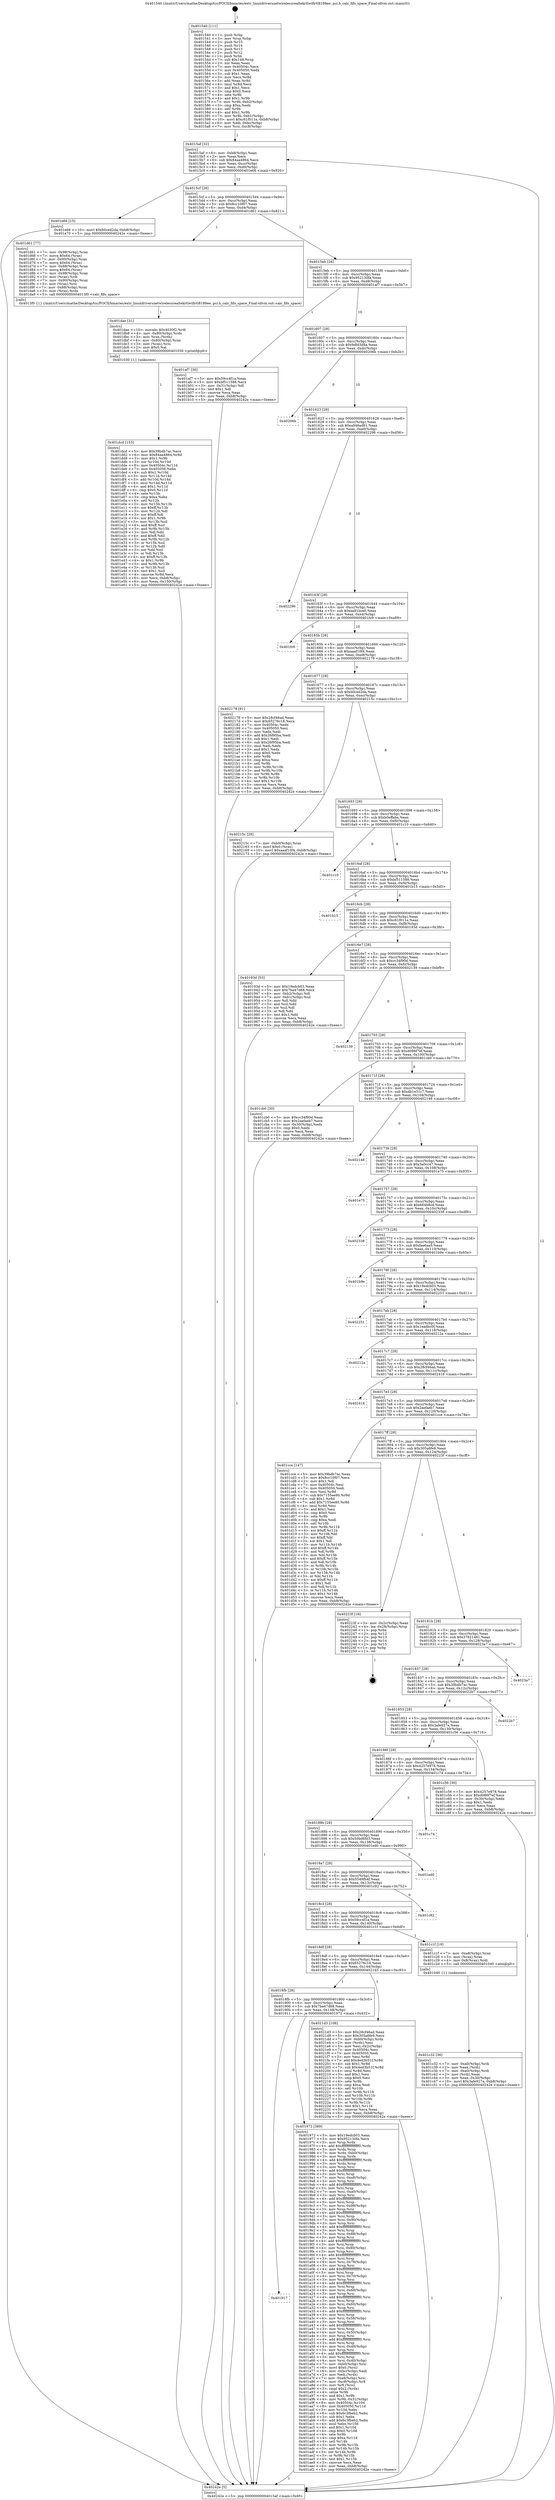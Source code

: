 digraph "0x401540" {
  label = "0x401540 (/mnt/c/Users/mathe/Desktop/tcc/POCII/binaries/extr_linuxdriversnetwirelessrealtekrtlwifirtl8188ee..pci.h_calc_fifo_space_Final-ollvm.out::main(0))"
  labelloc = "t"
  node[shape=record]

  Entry [label="",width=0.3,height=0.3,shape=circle,fillcolor=black,style=filled]
  "0x4015af" [label="{
     0x4015af [32]\l
     | [instrs]\l
     &nbsp;&nbsp;0x4015af \<+6\>: mov -0xb8(%rbp),%eax\l
     &nbsp;&nbsp;0x4015b5 \<+2\>: mov %eax,%ecx\l
     &nbsp;&nbsp;0x4015b7 \<+6\>: sub $0x84aa4864,%ecx\l
     &nbsp;&nbsp;0x4015bd \<+6\>: mov %eax,-0xcc(%rbp)\l
     &nbsp;&nbsp;0x4015c3 \<+6\>: mov %ecx,-0xd0(%rbp)\l
     &nbsp;&nbsp;0x4015c9 \<+6\>: je 0000000000401e66 \<main+0x926\>\l
  }"]
  "0x401e66" [label="{
     0x401e66 [15]\l
     | [instrs]\l
     &nbsp;&nbsp;0x401e66 \<+10\>: movl $0xb0ced2da,-0xb8(%rbp)\l
     &nbsp;&nbsp;0x401e70 \<+5\>: jmp 000000000040242e \<main+0xeee\>\l
  }"]
  "0x4015cf" [label="{
     0x4015cf [28]\l
     | [instrs]\l
     &nbsp;&nbsp;0x4015cf \<+5\>: jmp 00000000004015d4 \<main+0x94\>\l
     &nbsp;&nbsp;0x4015d4 \<+6\>: mov -0xcc(%rbp),%eax\l
     &nbsp;&nbsp;0x4015da \<+5\>: sub $0x8cc10f07,%eax\l
     &nbsp;&nbsp;0x4015df \<+6\>: mov %eax,-0xd4(%rbp)\l
     &nbsp;&nbsp;0x4015e5 \<+6\>: je 0000000000401d61 \<main+0x821\>\l
  }"]
  Exit [label="",width=0.3,height=0.3,shape=circle,fillcolor=black,style=filled,peripheries=2]
  "0x401d61" [label="{
     0x401d61 [77]\l
     | [instrs]\l
     &nbsp;&nbsp;0x401d61 \<+7\>: mov -0x98(%rbp),%rax\l
     &nbsp;&nbsp;0x401d68 \<+7\>: movq $0x64,(%rax)\l
     &nbsp;&nbsp;0x401d6f \<+7\>: mov -0x90(%rbp),%rax\l
     &nbsp;&nbsp;0x401d76 \<+7\>: movq $0x64,(%rax)\l
     &nbsp;&nbsp;0x401d7d \<+7\>: mov -0x88(%rbp),%rax\l
     &nbsp;&nbsp;0x401d84 \<+7\>: movq $0x64,(%rax)\l
     &nbsp;&nbsp;0x401d8b \<+7\>: mov -0x98(%rbp),%rax\l
     &nbsp;&nbsp;0x401d92 \<+3\>: mov (%rax),%rdi\l
     &nbsp;&nbsp;0x401d95 \<+7\>: mov -0x90(%rbp),%rax\l
     &nbsp;&nbsp;0x401d9c \<+3\>: mov (%rax),%rsi\l
     &nbsp;&nbsp;0x401d9f \<+7\>: mov -0x88(%rbp),%rax\l
     &nbsp;&nbsp;0x401da6 \<+3\>: mov (%rax),%rdx\l
     &nbsp;&nbsp;0x401da9 \<+5\>: call 00000000004013f0 \<calc_fifo_space\>\l
     | [calls]\l
     &nbsp;&nbsp;0x4013f0 \{1\} (/mnt/c/Users/mathe/Desktop/tcc/POCII/binaries/extr_linuxdriversnetwirelessrealtekrtlwifirtl8188ee..pci.h_calc_fifo_space_Final-ollvm.out::calc_fifo_space)\l
  }"]
  "0x4015eb" [label="{
     0x4015eb [28]\l
     | [instrs]\l
     &nbsp;&nbsp;0x4015eb \<+5\>: jmp 00000000004015f0 \<main+0xb0\>\l
     &nbsp;&nbsp;0x4015f0 \<+6\>: mov -0xcc(%rbp),%eax\l
     &nbsp;&nbsp;0x4015f6 \<+5\>: sub $0x952130fa,%eax\l
     &nbsp;&nbsp;0x4015fb \<+6\>: mov %eax,-0xd8(%rbp)\l
     &nbsp;&nbsp;0x401601 \<+6\>: je 0000000000401af7 \<main+0x5b7\>\l
  }"]
  "0x401dcd" [label="{
     0x401dcd [153]\l
     | [instrs]\l
     &nbsp;&nbsp;0x401dcd \<+5\>: mov $0x39bdb7ac,%ecx\l
     &nbsp;&nbsp;0x401dd2 \<+6\>: mov $0x84aa4864,%r8d\l
     &nbsp;&nbsp;0x401dd8 \<+3\>: mov $0x1,%r9b\l
     &nbsp;&nbsp;0x401ddb \<+3\>: xor %r10d,%r10d\l
     &nbsp;&nbsp;0x401dde \<+8\>: mov 0x40504c,%r11d\l
     &nbsp;&nbsp;0x401de6 \<+7\>: mov 0x405050,%ebx\l
     &nbsp;&nbsp;0x401ded \<+4\>: sub $0x1,%r10d\l
     &nbsp;&nbsp;0x401df1 \<+3\>: mov %r11d,%r14d\l
     &nbsp;&nbsp;0x401df4 \<+3\>: add %r10d,%r14d\l
     &nbsp;&nbsp;0x401df7 \<+4\>: imul %r14d,%r11d\l
     &nbsp;&nbsp;0x401dfb \<+4\>: and $0x1,%r11d\l
     &nbsp;&nbsp;0x401dff \<+4\>: cmp $0x0,%r11d\l
     &nbsp;&nbsp;0x401e03 \<+4\>: sete %r15b\l
     &nbsp;&nbsp;0x401e07 \<+3\>: cmp $0xa,%ebx\l
     &nbsp;&nbsp;0x401e0a \<+4\>: setl %r12b\l
     &nbsp;&nbsp;0x401e0e \<+3\>: mov %r15b,%r13b\l
     &nbsp;&nbsp;0x401e11 \<+4\>: xor $0xff,%r13b\l
     &nbsp;&nbsp;0x401e15 \<+3\>: mov %r12b,%dl\l
     &nbsp;&nbsp;0x401e18 \<+3\>: xor $0xff,%dl\l
     &nbsp;&nbsp;0x401e1b \<+4\>: xor $0x1,%r9b\l
     &nbsp;&nbsp;0x401e1f \<+3\>: mov %r13b,%sil\l
     &nbsp;&nbsp;0x401e22 \<+4\>: and $0xff,%sil\l
     &nbsp;&nbsp;0x401e26 \<+3\>: and %r9b,%r15b\l
     &nbsp;&nbsp;0x401e29 \<+3\>: mov %dl,%dil\l
     &nbsp;&nbsp;0x401e2c \<+4\>: and $0xff,%dil\l
     &nbsp;&nbsp;0x401e30 \<+3\>: and %r9b,%r12b\l
     &nbsp;&nbsp;0x401e33 \<+3\>: or %r15b,%sil\l
     &nbsp;&nbsp;0x401e36 \<+3\>: or %r12b,%dil\l
     &nbsp;&nbsp;0x401e39 \<+3\>: xor %dil,%sil\l
     &nbsp;&nbsp;0x401e3c \<+3\>: or %dl,%r13b\l
     &nbsp;&nbsp;0x401e3f \<+4\>: xor $0xff,%r13b\l
     &nbsp;&nbsp;0x401e43 \<+4\>: or $0x1,%r9b\l
     &nbsp;&nbsp;0x401e47 \<+3\>: and %r9b,%r13b\l
     &nbsp;&nbsp;0x401e4a \<+3\>: or %r13b,%sil\l
     &nbsp;&nbsp;0x401e4d \<+4\>: test $0x1,%sil\l
     &nbsp;&nbsp;0x401e51 \<+4\>: cmovne %r8d,%ecx\l
     &nbsp;&nbsp;0x401e55 \<+6\>: mov %ecx,-0xb8(%rbp)\l
     &nbsp;&nbsp;0x401e5b \<+6\>: mov %eax,-0x150(%rbp)\l
     &nbsp;&nbsp;0x401e61 \<+5\>: jmp 000000000040242e \<main+0xeee\>\l
  }"]
  "0x401af7" [label="{
     0x401af7 [30]\l
     | [instrs]\l
     &nbsp;&nbsp;0x401af7 \<+5\>: mov $0x59cc4f1a,%eax\l
     &nbsp;&nbsp;0x401afc \<+5\>: mov $0xbf511588,%ecx\l
     &nbsp;&nbsp;0x401b01 \<+3\>: mov -0x31(%rbp),%dl\l
     &nbsp;&nbsp;0x401b04 \<+3\>: test $0x1,%dl\l
     &nbsp;&nbsp;0x401b07 \<+3\>: cmovne %ecx,%eax\l
     &nbsp;&nbsp;0x401b0a \<+6\>: mov %eax,-0xb8(%rbp)\l
     &nbsp;&nbsp;0x401b10 \<+5\>: jmp 000000000040242e \<main+0xeee\>\l
  }"]
  "0x401607" [label="{
     0x401607 [28]\l
     | [instrs]\l
     &nbsp;&nbsp;0x401607 \<+5\>: jmp 000000000040160c \<main+0xcc\>\l
     &nbsp;&nbsp;0x40160c \<+6\>: mov -0xcc(%rbp),%eax\l
     &nbsp;&nbsp;0x401612 \<+5\>: sub $0x9dfd3d8a,%eax\l
     &nbsp;&nbsp;0x401617 \<+6\>: mov %eax,-0xdc(%rbp)\l
     &nbsp;&nbsp;0x40161d \<+6\>: je 000000000040206b \<main+0xb2b\>\l
  }"]
  "0x401dae" [label="{
     0x401dae [31]\l
     | [instrs]\l
     &nbsp;&nbsp;0x401dae \<+10\>: movabs $0x4030f2,%rdi\l
     &nbsp;&nbsp;0x401db8 \<+4\>: mov -0x80(%rbp),%rdx\l
     &nbsp;&nbsp;0x401dbc \<+3\>: mov %rax,(%rdx)\l
     &nbsp;&nbsp;0x401dbf \<+4\>: mov -0x80(%rbp),%rax\l
     &nbsp;&nbsp;0x401dc3 \<+3\>: mov (%rax),%rsi\l
     &nbsp;&nbsp;0x401dc6 \<+2\>: mov $0x0,%al\l
     &nbsp;&nbsp;0x401dc8 \<+5\>: call 0000000000401030 \<printf@plt\>\l
     | [calls]\l
     &nbsp;&nbsp;0x401030 \{1\} (unknown)\l
  }"]
  "0x40206b" [label="{
     0x40206b\l
  }", style=dashed]
  "0x401623" [label="{
     0x401623 [28]\l
     | [instrs]\l
     &nbsp;&nbsp;0x401623 \<+5\>: jmp 0000000000401628 \<main+0xe8\>\l
     &nbsp;&nbsp;0x401628 \<+6\>: mov -0xcc(%rbp),%eax\l
     &nbsp;&nbsp;0x40162e \<+5\>: sub $0xa946ad81,%eax\l
     &nbsp;&nbsp;0x401633 \<+6\>: mov %eax,-0xe0(%rbp)\l
     &nbsp;&nbsp;0x401639 \<+6\>: je 0000000000402296 \<main+0xd56\>\l
  }"]
  "0x401c32" [label="{
     0x401c32 [36]\l
     | [instrs]\l
     &nbsp;&nbsp;0x401c32 \<+7\>: mov -0xa0(%rbp),%rdi\l
     &nbsp;&nbsp;0x401c39 \<+2\>: mov %eax,(%rdi)\l
     &nbsp;&nbsp;0x401c3b \<+7\>: mov -0xa0(%rbp),%rdi\l
     &nbsp;&nbsp;0x401c42 \<+2\>: mov (%rdi),%eax\l
     &nbsp;&nbsp;0x401c44 \<+3\>: mov %eax,-0x30(%rbp)\l
     &nbsp;&nbsp;0x401c47 \<+10\>: movl $0x3afe927a,-0xb8(%rbp)\l
     &nbsp;&nbsp;0x401c51 \<+5\>: jmp 000000000040242e \<main+0xeee\>\l
  }"]
  "0x402296" [label="{
     0x402296\l
  }", style=dashed]
  "0x40163f" [label="{
     0x40163f [28]\l
     | [instrs]\l
     &nbsp;&nbsp;0x40163f \<+5\>: jmp 0000000000401644 \<main+0x104\>\l
     &nbsp;&nbsp;0x401644 \<+6\>: mov -0xcc(%rbp),%eax\l
     &nbsp;&nbsp;0x40164a \<+5\>: sub $0xaa81bca0,%eax\l
     &nbsp;&nbsp;0x40164f \<+6\>: mov %eax,-0xe4(%rbp)\l
     &nbsp;&nbsp;0x401655 \<+6\>: je 0000000000401fc9 \<main+0xa89\>\l
  }"]
  "0x401917" [label="{
     0x401917\l
  }", style=dashed]
  "0x401fc9" [label="{
     0x401fc9\l
  }", style=dashed]
  "0x40165b" [label="{
     0x40165b [28]\l
     | [instrs]\l
     &nbsp;&nbsp;0x40165b \<+5\>: jmp 0000000000401660 \<main+0x120\>\l
     &nbsp;&nbsp;0x401660 \<+6\>: mov -0xcc(%rbp),%eax\l
     &nbsp;&nbsp;0x401666 \<+5\>: sub $0xaaaf10f4,%eax\l
     &nbsp;&nbsp;0x40166b \<+6\>: mov %eax,-0xe8(%rbp)\l
     &nbsp;&nbsp;0x401671 \<+6\>: je 0000000000402178 \<main+0xc38\>\l
  }"]
  "0x401972" [label="{
     0x401972 [389]\l
     | [instrs]\l
     &nbsp;&nbsp;0x401972 \<+5\>: mov $0x19edcb03,%eax\l
     &nbsp;&nbsp;0x401977 \<+5\>: mov $0x952130fa,%ecx\l
     &nbsp;&nbsp;0x40197c \<+3\>: mov %rsp,%rdx\l
     &nbsp;&nbsp;0x40197f \<+4\>: add $0xfffffffffffffff0,%rdx\l
     &nbsp;&nbsp;0x401983 \<+3\>: mov %rdx,%rsp\l
     &nbsp;&nbsp;0x401986 \<+7\>: mov %rdx,-0xb0(%rbp)\l
     &nbsp;&nbsp;0x40198d \<+3\>: mov %rsp,%rdx\l
     &nbsp;&nbsp;0x401990 \<+4\>: add $0xfffffffffffffff0,%rdx\l
     &nbsp;&nbsp;0x401994 \<+3\>: mov %rdx,%rsp\l
     &nbsp;&nbsp;0x401997 \<+3\>: mov %rsp,%rsi\l
     &nbsp;&nbsp;0x40199a \<+4\>: add $0xfffffffffffffff0,%rsi\l
     &nbsp;&nbsp;0x40199e \<+3\>: mov %rsi,%rsp\l
     &nbsp;&nbsp;0x4019a1 \<+7\>: mov %rsi,-0xa8(%rbp)\l
     &nbsp;&nbsp;0x4019a8 \<+3\>: mov %rsp,%rsi\l
     &nbsp;&nbsp;0x4019ab \<+4\>: add $0xfffffffffffffff0,%rsi\l
     &nbsp;&nbsp;0x4019af \<+3\>: mov %rsi,%rsp\l
     &nbsp;&nbsp;0x4019b2 \<+7\>: mov %rsi,-0xa0(%rbp)\l
     &nbsp;&nbsp;0x4019b9 \<+3\>: mov %rsp,%rsi\l
     &nbsp;&nbsp;0x4019bc \<+4\>: add $0xfffffffffffffff0,%rsi\l
     &nbsp;&nbsp;0x4019c0 \<+3\>: mov %rsi,%rsp\l
     &nbsp;&nbsp;0x4019c3 \<+7\>: mov %rsi,-0x98(%rbp)\l
     &nbsp;&nbsp;0x4019ca \<+3\>: mov %rsp,%rsi\l
     &nbsp;&nbsp;0x4019cd \<+4\>: add $0xfffffffffffffff0,%rsi\l
     &nbsp;&nbsp;0x4019d1 \<+3\>: mov %rsi,%rsp\l
     &nbsp;&nbsp;0x4019d4 \<+7\>: mov %rsi,-0x90(%rbp)\l
     &nbsp;&nbsp;0x4019db \<+3\>: mov %rsp,%rsi\l
     &nbsp;&nbsp;0x4019de \<+4\>: add $0xfffffffffffffff0,%rsi\l
     &nbsp;&nbsp;0x4019e2 \<+3\>: mov %rsi,%rsp\l
     &nbsp;&nbsp;0x4019e5 \<+7\>: mov %rsi,-0x88(%rbp)\l
     &nbsp;&nbsp;0x4019ec \<+3\>: mov %rsp,%rsi\l
     &nbsp;&nbsp;0x4019ef \<+4\>: add $0xfffffffffffffff0,%rsi\l
     &nbsp;&nbsp;0x4019f3 \<+3\>: mov %rsi,%rsp\l
     &nbsp;&nbsp;0x4019f6 \<+4\>: mov %rsi,-0x80(%rbp)\l
     &nbsp;&nbsp;0x4019fa \<+3\>: mov %rsp,%rsi\l
     &nbsp;&nbsp;0x4019fd \<+4\>: add $0xfffffffffffffff0,%rsi\l
     &nbsp;&nbsp;0x401a01 \<+3\>: mov %rsi,%rsp\l
     &nbsp;&nbsp;0x401a04 \<+4\>: mov %rsi,-0x78(%rbp)\l
     &nbsp;&nbsp;0x401a08 \<+3\>: mov %rsp,%rsi\l
     &nbsp;&nbsp;0x401a0b \<+4\>: add $0xfffffffffffffff0,%rsi\l
     &nbsp;&nbsp;0x401a0f \<+3\>: mov %rsi,%rsp\l
     &nbsp;&nbsp;0x401a12 \<+4\>: mov %rsi,-0x70(%rbp)\l
     &nbsp;&nbsp;0x401a16 \<+3\>: mov %rsp,%rsi\l
     &nbsp;&nbsp;0x401a19 \<+4\>: add $0xfffffffffffffff0,%rsi\l
     &nbsp;&nbsp;0x401a1d \<+3\>: mov %rsi,%rsp\l
     &nbsp;&nbsp;0x401a20 \<+4\>: mov %rsi,-0x68(%rbp)\l
     &nbsp;&nbsp;0x401a24 \<+3\>: mov %rsp,%rsi\l
     &nbsp;&nbsp;0x401a27 \<+4\>: add $0xfffffffffffffff0,%rsi\l
     &nbsp;&nbsp;0x401a2b \<+3\>: mov %rsi,%rsp\l
     &nbsp;&nbsp;0x401a2e \<+4\>: mov %rsi,-0x60(%rbp)\l
     &nbsp;&nbsp;0x401a32 \<+3\>: mov %rsp,%rsi\l
     &nbsp;&nbsp;0x401a35 \<+4\>: add $0xfffffffffffffff0,%rsi\l
     &nbsp;&nbsp;0x401a39 \<+3\>: mov %rsi,%rsp\l
     &nbsp;&nbsp;0x401a3c \<+4\>: mov %rsi,-0x58(%rbp)\l
     &nbsp;&nbsp;0x401a40 \<+3\>: mov %rsp,%rsi\l
     &nbsp;&nbsp;0x401a43 \<+4\>: add $0xfffffffffffffff0,%rsi\l
     &nbsp;&nbsp;0x401a47 \<+3\>: mov %rsi,%rsp\l
     &nbsp;&nbsp;0x401a4a \<+4\>: mov %rsi,-0x50(%rbp)\l
     &nbsp;&nbsp;0x401a4e \<+3\>: mov %rsp,%rsi\l
     &nbsp;&nbsp;0x401a51 \<+4\>: add $0xfffffffffffffff0,%rsi\l
     &nbsp;&nbsp;0x401a55 \<+3\>: mov %rsi,%rsp\l
     &nbsp;&nbsp;0x401a58 \<+4\>: mov %rsi,-0x48(%rbp)\l
     &nbsp;&nbsp;0x401a5c \<+3\>: mov %rsp,%rsi\l
     &nbsp;&nbsp;0x401a5f \<+4\>: add $0xfffffffffffffff0,%rsi\l
     &nbsp;&nbsp;0x401a63 \<+3\>: mov %rsi,%rsp\l
     &nbsp;&nbsp;0x401a66 \<+4\>: mov %rsi,-0x40(%rbp)\l
     &nbsp;&nbsp;0x401a6a \<+7\>: mov -0xb0(%rbp),%rsi\l
     &nbsp;&nbsp;0x401a71 \<+6\>: movl $0x0,(%rsi)\l
     &nbsp;&nbsp;0x401a77 \<+6\>: mov -0xbc(%rbp),%edi\l
     &nbsp;&nbsp;0x401a7d \<+2\>: mov %edi,(%rdx)\l
     &nbsp;&nbsp;0x401a7f \<+7\>: mov -0xa8(%rbp),%rsi\l
     &nbsp;&nbsp;0x401a86 \<+7\>: mov -0xc8(%rbp),%r8\l
     &nbsp;&nbsp;0x401a8d \<+3\>: mov %r8,(%rsi)\l
     &nbsp;&nbsp;0x401a90 \<+3\>: cmpl $0x2,(%rdx)\l
     &nbsp;&nbsp;0x401a93 \<+4\>: setne %r9b\l
     &nbsp;&nbsp;0x401a97 \<+4\>: and $0x1,%r9b\l
     &nbsp;&nbsp;0x401a9b \<+4\>: mov %r9b,-0x31(%rbp)\l
     &nbsp;&nbsp;0x401a9f \<+8\>: mov 0x40504c,%r10d\l
     &nbsp;&nbsp;0x401aa7 \<+8\>: mov 0x405050,%r11d\l
     &nbsp;&nbsp;0x401aaf \<+3\>: mov %r10d,%ebx\l
     &nbsp;&nbsp;0x401ab2 \<+6\>: sub $0x6c3fbeb2,%ebx\l
     &nbsp;&nbsp;0x401ab8 \<+3\>: sub $0x1,%ebx\l
     &nbsp;&nbsp;0x401abb \<+6\>: add $0x6c3fbeb2,%ebx\l
     &nbsp;&nbsp;0x401ac1 \<+4\>: imul %ebx,%r10d\l
     &nbsp;&nbsp;0x401ac5 \<+4\>: and $0x1,%r10d\l
     &nbsp;&nbsp;0x401ac9 \<+4\>: cmp $0x0,%r10d\l
     &nbsp;&nbsp;0x401acd \<+4\>: sete %r9b\l
     &nbsp;&nbsp;0x401ad1 \<+4\>: cmp $0xa,%r11d\l
     &nbsp;&nbsp;0x401ad5 \<+4\>: setl %r14b\l
     &nbsp;&nbsp;0x401ad9 \<+3\>: mov %r9b,%r15b\l
     &nbsp;&nbsp;0x401adc \<+3\>: and %r14b,%r15b\l
     &nbsp;&nbsp;0x401adf \<+3\>: xor %r14b,%r9b\l
     &nbsp;&nbsp;0x401ae2 \<+3\>: or %r9b,%r15b\l
     &nbsp;&nbsp;0x401ae5 \<+4\>: test $0x1,%r15b\l
     &nbsp;&nbsp;0x401ae9 \<+3\>: cmovne %ecx,%eax\l
     &nbsp;&nbsp;0x401aec \<+6\>: mov %eax,-0xb8(%rbp)\l
     &nbsp;&nbsp;0x401af2 \<+5\>: jmp 000000000040242e \<main+0xeee\>\l
  }"]
  "0x402178" [label="{
     0x402178 [91]\l
     | [instrs]\l
     &nbsp;&nbsp;0x402178 \<+5\>: mov $0x28cf46ad,%eax\l
     &nbsp;&nbsp;0x40217d \<+5\>: mov $0x65276c18,%ecx\l
     &nbsp;&nbsp;0x402182 \<+7\>: mov 0x40504c,%edx\l
     &nbsp;&nbsp;0x402189 \<+7\>: mov 0x405050,%esi\l
     &nbsp;&nbsp;0x402190 \<+2\>: mov %edx,%edi\l
     &nbsp;&nbsp;0x402192 \<+6\>: add $0x26f95ba,%edi\l
     &nbsp;&nbsp;0x402198 \<+3\>: sub $0x1,%edi\l
     &nbsp;&nbsp;0x40219b \<+6\>: sub $0x26f95ba,%edi\l
     &nbsp;&nbsp;0x4021a1 \<+3\>: imul %edi,%edx\l
     &nbsp;&nbsp;0x4021a4 \<+3\>: and $0x1,%edx\l
     &nbsp;&nbsp;0x4021a7 \<+3\>: cmp $0x0,%edx\l
     &nbsp;&nbsp;0x4021aa \<+4\>: sete %r8b\l
     &nbsp;&nbsp;0x4021ae \<+3\>: cmp $0xa,%esi\l
     &nbsp;&nbsp;0x4021b1 \<+4\>: setl %r9b\l
     &nbsp;&nbsp;0x4021b5 \<+3\>: mov %r8b,%r10b\l
     &nbsp;&nbsp;0x4021b8 \<+3\>: and %r9b,%r10b\l
     &nbsp;&nbsp;0x4021bb \<+3\>: xor %r9b,%r8b\l
     &nbsp;&nbsp;0x4021be \<+3\>: or %r8b,%r10b\l
     &nbsp;&nbsp;0x4021c1 \<+4\>: test $0x1,%r10b\l
     &nbsp;&nbsp;0x4021c5 \<+3\>: cmovne %ecx,%eax\l
     &nbsp;&nbsp;0x4021c8 \<+6\>: mov %eax,-0xb8(%rbp)\l
     &nbsp;&nbsp;0x4021ce \<+5\>: jmp 000000000040242e \<main+0xeee\>\l
  }"]
  "0x401677" [label="{
     0x401677 [28]\l
     | [instrs]\l
     &nbsp;&nbsp;0x401677 \<+5\>: jmp 000000000040167c \<main+0x13c\>\l
     &nbsp;&nbsp;0x40167c \<+6\>: mov -0xcc(%rbp),%eax\l
     &nbsp;&nbsp;0x401682 \<+5\>: sub $0xb0ced2da,%eax\l
     &nbsp;&nbsp;0x401687 \<+6\>: mov %eax,-0xec(%rbp)\l
     &nbsp;&nbsp;0x40168d \<+6\>: je 000000000040215c \<main+0xc1c\>\l
  }"]
  "0x4018fb" [label="{
     0x4018fb [28]\l
     | [instrs]\l
     &nbsp;&nbsp;0x4018fb \<+5\>: jmp 0000000000401900 \<main+0x3c0\>\l
     &nbsp;&nbsp;0x401900 \<+6\>: mov -0xcc(%rbp),%eax\l
     &nbsp;&nbsp;0x401906 \<+5\>: sub $0x7ba47d68,%eax\l
     &nbsp;&nbsp;0x40190b \<+6\>: mov %eax,-0x148(%rbp)\l
     &nbsp;&nbsp;0x401911 \<+6\>: je 0000000000401972 \<main+0x432\>\l
  }"]
  "0x40215c" [label="{
     0x40215c [28]\l
     | [instrs]\l
     &nbsp;&nbsp;0x40215c \<+7\>: mov -0xb0(%rbp),%rax\l
     &nbsp;&nbsp;0x402163 \<+6\>: movl $0x0,(%rax)\l
     &nbsp;&nbsp;0x402169 \<+10\>: movl $0xaaaf10f4,-0xb8(%rbp)\l
     &nbsp;&nbsp;0x402173 \<+5\>: jmp 000000000040242e \<main+0xeee\>\l
  }"]
  "0x401693" [label="{
     0x401693 [28]\l
     | [instrs]\l
     &nbsp;&nbsp;0x401693 \<+5\>: jmp 0000000000401698 \<main+0x158\>\l
     &nbsp;&nbsp;0x401698 \<+6\>: mov -0xcc(%rbp),%eax\l
     &nbsp;&nbsp;0x40169e \<+5\>: sub $0xb0effaba,%eax\l
     &nbsp;&nbsp;0x4016a3 \<+6\>: mov %eax,-0xf0(%rbp)\l
     &nbsp;&nbsp;0x4016a9 \<+6\>: je 0000000000401c10 \<main+0x6d0\>\l
  }"]
  "0x4021d3" [label="{
     0x4021d3 [108]\l
     | [instrs]\l
     &nbsp;&nbsp;0x4021d3 \<+5\>: mov $0x28cf46ad,%eax\l
     &nbsp;&nbsp;0x4021d8 \<+5\>: mov $0x305a6fe9,%ecx\l
     &nbsp;&nbsp;0x4021dd \<+7\>: mov -0xb0(%rbp),%rdx\l
     &nbsp;&nbsp;0x4021e4 \<+2\>: mov (%rdx),%esi\l
     &nbsp;&nbsp;0x4021e6 \<+3\>: mov %esi,-0x2c(%rbp)\l
     &nbsp;&nbsp;0x4021e9 \<+7\>: mov 0x40504c,%esi\l
     &nbsp;&nbsp;0x4021f0 \<+7\>: mov 0x405050,%edi\l
     &nbsp;&nbsp;0x4021f7 \<+3\>: mov %esi,%r8d\l
     &nbsp;&nbsp;0x4021fa \<+7\>: add $0x4ed3b51f,%r8d\l
     &nbsp;&nbsp;0x402201 \<+4\>: sub $0x1,%r8d\l
     &nbsp;&nbsp;0x402205 \<+7\>: sub $0x4ed3b51f,%r8d\l
     &nbsp;&nbsp;0x40220c \<+4\>: imul %r8d,%esi\l
     &nbsp;&nbsp;0x402210 \<+3\>: and $0x1,%esi\l
     &nbsp;&nbsp;0x402213 \<+3\>: cmp $0x0,%esi\l
     &nbsp;&nbsp;0x402216 \<+4\>: sete %r9b\l
     &nbsp;&nbsp;0x40221a \<+3\>: cmp $0xa,%edi\l
     &nbsp;&nbsp;0x40221d \<+4\>: setl %r10b\l
     &nbsp;&nbsp;0x402221 \<+3\>: mov %r9b,%r11b\l
     &nbsp;&nbsp;0x402224 \<+3\>: and %r10b,%r11b\l
     &nbsp;&nbsp;0x402227 \<+3\>: xor %r10b,%r9b\l
     &nbsp;&nbsp;0x40222a \<+3\>: or %r9b,%r11b\l
     &nbsp;&nbsp;0x40222d \<+4\>: test $0x1,%r11b\l
     &nbsp;&nbsp;0x402231 \<+3\>: cmovne %ecx,%eax\l
     &nbsp;&nbsp;0x402234 \<+6\>: mov %eax,-0xb8(%rbp)\l
     &nbsp;&nbsp;0x40223a \<+5\>: jmp 000000000040242e \<main+0xeee\>\l
  }"]
  "0x401c10" [label="{
     0x401c10\l
  }", style=dashed]
  "0x4016af" [label="{
     0x4016af [28]\l
     | [instrs]\l
     &nbsp;&nbsp;0x4016af \<+5\>: jmp 00000000004016b4 \<main+0x174\>\l
     &nbsp;&nbsp;0x4016b4 \<+6\>: mov -0xcc(%rbp),%eax\l
     &nbsp;&nbsp;0x4016ba \<+5\>: sub $0xbf511588,%eax\l
     &nbsp;&nbsp;0x4016bf \<+6\>: mov %eax,-0xf4(%rbp)\l
     &nbsp;&nbsp;0x4016c5 \<+6\>: je 0000000000401b15 \<main+0x5d5\>\l
  }"]
  "0x4018df" [label="{
     0x4018df [28]\l
     | [instrs]\l
     &nbsp;&nbsp;0x4018df \<+5\>: jmp 00000000004018e4 \<main+0x3a4\>\l
     &nbsp;&nbsp;0x4018e4 \<+6\>: mov -0xcc(%rbp),%eax\l
     &nbsp;&nbsp;0x4018ea \<+5\>: sub $0x65276c18,%eax\l
     &nbsp;&nbsp;0x4018ef \<+6\>: mov %eax,-0x144(%rbp)\l
     &nbsp;&nbsp;0x4018f5 \<+6\>: je 00000000004021d3 \<main+0xc93\>\l
  }"]
  "0x401b15" [label="{
     0x401b15\l
  }", style=dashed]
  "0x4016cb" [label="{
     0x4016cb [28]\l
     | [instrs]\l
     &nbsp;&nbsp;0x4016cb \<+5\>: jmp 00000000004016d0 \<main+0x190\>\l
     &nbsp;&nbsp;0x4016d0 \<+6\>: mov -0xcc(%rbp),%eax\l
     &nbsp;&nbsp;0x4016d6 \<+5\>: sub $0xc61f011e,%eax\l
     &nbsp;&nbsp;0x4016db \<+6\>: mov %eax,-0xf8(%rbp)\l
     &nbsp;&nbsp;0x4016e1 \<+6\>: je 000000000040193d \<main+0x3fd\>\l
  }"]
  "0x401c1f" [label="{
     0x401c1f [19]\l
     | [instrs]\l
     &nbsp;&nbsp;0x401c1f \<+7\>: mov -0xa8(%rbp),%rax\l
     &nbsp;&nbsp;0x401c26 \<+3\>: mov (%rax),%rax\l
     &nbsp;&nbsp;0x401c29 \<+4\>: mov 0x8(%rax),%rdi\l
     &nbsp;&nbsp;0x401c2d \<+5\>: call 0000000000401040 \<atoi@plt\>\l
     | [calls]\l
     &nbsp;&nbsp;0x401040 \{1\} (unknown)\l
  }"]
  "0x40193d" [label="{
     0x40193d [53]\l
     | [instrs]\l
     &nbsp;&nbsp;0x40193d \<+5\>: mov $0x19edcb03,%eax\l
     &nbsp;&nbsp;0x401942 \<+5\>: mov $0x7ba47d68,%ecx\l
     &nbsp;&nbsp;0x401947 \<+6\>: mov -0xb2(%rbp),%dl\l
     &nbsp;&nbsp;0x40194d \<+7\>: mov -0xb1(%rbp),%sil\l
     &nbsp;&nbsp;0x401954 \<+3\>: mov %dl,%dil\l
     &nbsp;&nbsp;0x401957 \<+3\>: and %sil,%dil\l
     &nbsp;&nbsp;0x40195a \<+3\>: xor %sil,%dl\l
     &nbsp;&nbsp;0x40195d \<+3\>: or %dl,%dil\l
     &nbsp;&nbsp;0x401960 \<+4\>: test $0x1,%dil\l
     &nbsp;&nbsp;0x401964 \<+3\>: cmovne %ecx,%eax\l
     &nbsp;&nbsp;0x401967 \<+6\>: mov %eax,-0xb8(%rbp)\l
     &nbsp;&nbsp;0x40196d \<+5\>: jmp 000000000040242e \<main+0xeee\>\l
  }"]
  "0x4016e7" [label="{
     0x4016e7 [28]\l
     | [instrs]\l
     &nbsp;&nbsp;0x4016e7 \<+5\>: jmp 00000000004016ec \<main+0x1ac\>\l
     &nbsp;&nbsp;0x4016ec \<+6\>: mov -0xcc(%rbp),%eax\l
     &nbsp;&nbsp;0x4016f2 \<+5\>: sub $0xcc34f90d,%eax\l
     &nbsp;&nbsp;0x4016f7 \<+6\>: mov %eax,-0xfc(%rbp)\l
     &nbsp;&nbsp;0x4016fd \<+6\>: je 0000000000402139 \<main+0xbf9\>\l
  }"]
  "0x40242e" [label="{
     0x40242e [5]\l
     | [instrs]\l
     &nbsp;&nbsp;0x40242e \<+5\>: jmp 00000000004015af \<main+0x6f\>\l
  }"]
  "0x401540" [label="{
     0x401540 [111]\l
     | [instrs]\l
     &nbsp;&nbsp;0x401540 \<+1\>: push %rbp\l
     &nbsp;&nbsp;0x401541 \<+3\>: mov %rsp,%rbp\l
     &nbsp;&nbsp;0x401544 \<+2\>: push %r15\l
     &nbsp;&nbsp;0x401546 \<+2\>: push %r14\l
     &nbsp;&nbsp;0x401548 \<+2\>: push %r13\l
     &nbsp;&nbsp;0x40154a \<+2\>: push %r12\l
     &nbsp;&nbsp;0x40154c \<+1\>: push %rbx\l
     &nbsp;&nbsp;0x40154d \<+7\>: sub $0x148,%rsp\l
     &nbsp;&nbsp;0x401554 \<+2\>: xor %eax,%eax\l
     &nbsp;&nbsp;0x401556 \<+7\>: mov 0x40504c,%ecx\l
     &nbsp;&nbsp;0x40155d \<+7\>: mov 0x405050,%edx\l
     &nbsp;&nbsp;0x401564 \<+3\>: sub $0x1,%eax\l
     &nbsp;&nbsp;0x401567 \<+3\>: mov %ecx,%r8d\l
     &nbsp;&nbsp;0x40156a \<+3\>: add %eax,%r8d\l
     &nbsp;&nbsp;0x40156d \<+4\>: imul %r8d,%ecx\l
     &nbsp;&nbsp;0x401571 \<+3\>: and $0x1,%ecx\l
     &nbsp;&nbsp;0x401574 \<+3\>: cmp $0x0,%ecx\l
     &nbsp;&nbsp;0x401577 \<+4\>: sete %r9b\l
     &nbsp;&nbsp;0x40157b \<+4\>: and $0x1,%r9b\l
     &nbsp;&nbsp;0x40157f \<+7\>: mov %r9b,-0xb2(%rbp)\l
     &nbsp;&nbsp;0x401586 \<+3\>: cmp $0xa,%edx\l
     &nbsp;&nbsp;0x401589 \<+4\>: setl %r9b\l
     &nbsp;&nbsp;0x40158d \<+4\>: and $0x1,%r9b\l
     &nbsp;&nbsp;0x401591 \<+7\>: mov %r9b,-0xb1(%rbp)\l
     &nbsp;&nbsp;0x401598 \<+10\>: movl $0xc61f011e,-0xb8(%rbp)\l
     &nbsp;&nbsp;0x4015a2 \<+6\>: mov %edi,-0xbc(%rbp)\l
     &nbsp;&nbsp;0x4015a8 \<+7\>: mov %rsi,-0xc8(%rbp)\l
  }"]
  "0x4018c3" [label="{
     0x4018c3 [28]\l
     | [instrs]\l
     &nbsp;&nbsp;0x4018c3 \<+5\>: jmp 00000000004018c8 \<main+0x388\>\l
     &nbsp;&nbsp;0x4018c8 \<+6\>: mov -0xcc(%rbp),%eax\l
     &nbsp;&nbsp;0x4018ce \<+5\>: sub $0x59cc4f1a,%eax\l
     &nbsp;&nbsp;0x4018d3 \<+6\>: mov %eax,-0x140(%rbp)\l
     &nbsp;&nbsp;0x4018d9 \<+6\>: je 0000000000401c1f \<main+0x6df\>\l
  }"]
  "0x402139" [label="{
     0x402139\l
  }", style=dashed]
  "0x401703" [label="{
     0x401703 [28]\l
     | [instrs]\l
     &nbsp;&nbsp;0x401703 \<+5\>: jmp 0000000000401708 \<main+0x1c8\>\l
     &nbsp;&nbsp;0x401708 \<+6\>: mov -0xcc(%rbp),%eax\l
     &nbsp;&nbsp;0x40170e \<+5\>: sub $0xd086f7ef,%eax\l
     &nbsp;&nbsp;0x401713 \<+6\>: mov %eax,-0x100(%rbp)\l
     &nbsp;&nbsp;0x401719 \<+6\>: je 0000000000401cb0 \<main+0x770\>\l
  }"]
  "0x401c92" [label="{
     0x401c92\l
  }", style=dashed]
  "0x401cb0" [label="{
     0x401cb0 [30]\l
     | [instrs]\l
     &nbsp;&nbsp;0x401cb0 \<+5\>: mov $0xcc34f90d,%eax\l
     &nbsp;&nbsp;0x401cb5 \<+5\>: mov $0x2aefaeb7,%ecx\l
     &nbsp;&nbsp;0x401cba \<+3\>: mov -0x30(%rbp),%edx\l
     &nbsp;&nbsp;0x401cbd \<+3\>: cmp $0x0,%edx\l
     &nbsp;&nbsp;0x401cc0 \<+3\>: cmove %ecx,%eax\l
     &nbsp;&nbsp;0x401cc3 \<+6\>: mov %eax,-0xb8(%rbp)\l
     &nbsp;&nbsp;0x401cc9 \<+5\>: jmp 000000000040242e \<main+0xeee\>\l
  }"]
  "0x40171f" [label="{
     0x40171f [28]\l
     | [instrs]\l
     &nbsp;&nbsp;0x40171f \<+5\>: jmp 0000000000401724 \<main+0x1e4\>\l
     &nbsp;&nbsp;0x401724 \<+6\>: mov -0xcc(%rbp),%eax\l
     &nbsp;&nbsp;0x40172a \<+5\>: sub $0xdb1e31c7,%eax\l
     &nbsp;&nbsp;0x40172f \<+6\>: mov %eax,-0x104(%rbp)\l
     &nbsp;&nbsp;0x401735 \<+6\>: je 0000000000402148 \<main+0xc08\>\l
  }"]
  "0x4018a7" [label="{
     0x4018a7 [28]\l
     | [instrs]\l
     &nbsp;&nbsp;0x4018a7 \<+5\>: jmp 00000000004018ac \<main+0x36c\>\l
     &nbsp;&nbsp;0x4018ac \<+6\>: mov -0xcc(%rbp),%eax\l
     &nbsp;&nbsp;0x4018b2 \<+5\>: sub $0x5549fb4f,%eax\l
     &nbsp;&nbsp;0x4018b7 \<+6\>: mov %eax,-0x13c(%rbp)\l
     &nbsp;&nbsp;0x4018bd \<+6\>: je 0000000000401c92 \<main+0x752\>\l
  }"]
  "0x402148" [label="{
     0x402148\l
  }", style=dashed]
  "0x40173b" [label="{
     0x40173b [28]\l
     | [instrs]\l
     &nbsp;&nbsp;0x40173b \<+5\>: jmp 0000000000401740 \<main+0x200\>\l
     &nbsp;&nbsp;0x401740 \<+6\>: mov -0xcc(%rbp),%eax\l
     &nbsp;&nbsp;0x401746 \<+5\>: sub $0x3a0cc47,%eax\l
     &nbsp;&nbsp;0x40174b \<+6\>: mov %eax,-0x108(%rbp)\l
     &nbsp;&nbsp;0x401751 \<+6\>: je 0000000000401e75 \<main+0x935\>\l
  }"]
  "0x401ed0" [label="{
     0x401ed0\l
  }", style=dashed]
  "0x401e75" [label="{
     0x401e75\l
  }", style=dashed]
  "0x401757" [label="{
     0x401757 [28]\l
     | [instrs]\l
     &nbsp;&nbsp;0x401757 \<+5\>: jmp 000000000040175c \<main+0x21c\>\l
     &nbsp;&nbsp;0x40175c \<+6\>: mov -0xcc(%rbp),%eax\l
     &nbsp;&nbsp;0x401762 \<+5\>: sub $0x664b8cd,%eax\l
     &nbsp;&nbsp;0x401767 \<+6\>: mov %eax,-0x10c(%rbp)\l
     &nbsp;&nbsp;0x40176d \<+6\>: je 0000000000402338 \<main+0xdf8\>\l
  }"]
  "0x40188b" [label="{
     0x40188b [28]\l
     | [instrs]\l
     &nbsp;&nbsp;0x40188b \<+5\>: jmp 0000000000401890 \<main+0x350\>\l
     &nbsp;&nbsp;0x401890 \<+6\>: mov -0xcc(%rbp),%eax\l
     &nbsp;&nbsp;0x401896 \<+5\>: sub $0x50bd6fd3,%eax\l
     &nbsp;&nbsp;0x40189b \<+6\>: mov %eax,-0x138(%rbp)\l
     &nbsp;&nbsp;0x4018a1 \<+6\>: je 0000000000401ed0 \<main+0x990\>\l
  }"]
  "0x402338" [label="{
     0x402338\l
  }", style=dashed]
  "0x401773" [label="{
     0x401773 [28]\l
     | [instrs]\l
     &nbsp;&nbsp;0x401773 \<+5\>: jmp 0000000000401778 \<main+0x238\>\l
     &nbsp;&nbsp;0x401778 \<+6\>: mov -0xcc(%rbp),%eax\l
     &nbsp;&nbsp;0x40177e \<+5\>: sub $0xfae6aa5,%eax\l
     &nbsp;&nbsp;0x401783 \<+6\>: mov %eax,-0x110(%rbp)\l
     &nbsp;&nbsp;0x401789 \<+6\>: je 0000000000401b9e \<main+0x65e\>\l
  }"]
  "0x401c74" [label="{
     0x401c74\l
  }", style=dashed]
  "0x401b9e" [label="{
     0x401b9e\l
  }", style=dashed]
  "0x40178f" [label="{
     0x40178f [28]\l
     | [instrs]\l
     &nbsp;&nbsp;0x40178f \<+5\>: jmp 0000000000401794 \<main+0x254\>\l
     &nbsp;&nbsp;0x401794 \<+6\>: mov -0xcc(%rbp),%eax\l
     &nbsp;&nbsp;0x40179a \<+5\>: sub $0x19edcb03,%eax\l
     &nbsp;&nbsp;0x40179f \<+6\>: mov %eax,-0x114(%rbp)\l
     &nbsp;&nbsp;0x4017a5 \<+6\>: je 0000000000402251 \<main+0xd11\>\l
  }"]
  "0x40186f" [label="{
     0x40186f [28]\l
     | [instrs]\l
     &nbsp;&nbsp;0x40186f \<+5\>: jmp 0000000000401874 \<main+0x334\>\l
     &nbsp;&nbsp;0x401874 \<+6\>: mov -0xcc(%rbp),%eax\l
     &nbsp;&nbsp;0x40187a \<+5\>: sub $0x4257e978,%eax\l
     &nbsp;&nbsp;0x40187f \<+6\>: mov %eax,-0x134(%rbp)\l
     &nbsp;&nbsp;0x401885 \<+6\>: je 0000000000401c74 \<main+0x734\>\l
  }"]
  "0x402251" [label="{
     0x402251\l
  }", style=dashed]
  "0x4017ab" [label="{
     0x4017ab [28]\l
     | [instrs]\l
     &nbsp;&nbsp;0x4017ab \<+5\>: jmp 00000000004017b0 \<main+0x270\>\l
     &nbsp;&nbsp;0x4017b0 \<+6\>: mov -0xcc(%rbp),%eax\l
     &nbsp;&nbsp;0x4017b6 \<+5\>: sub $0x1eadbc0f,%eax\l
     &nbsp;&nbsp;0x4017bb \<+6\>: mov %eax,-0x118(%rbp)\l
     &nbsp;&nbsp;0x4017c1 \<+6\>: je 000000000040212a \<main+0xbea\>\l
  }"]
  "0x401c56" [label="{
     0x401c56 [30]\l
     | [instrs]\l
     &nbsp;&nbsp;0x401c56 \<+5\>: mov $0x4257e978,%eax\l
     &nbsp;&nbsp;0x401c5b \<+5\>: mov $0xd086f7ef,%ecx\l
     &nbsp;&nbsp;0x401c60 \<+3\>: mov -0x30(%rbp),%edx\l
     &nbsp;&nbsp;0x401c63 \<+3\>: cmp $0x1,%edx\l
     &nbsp;&nbsp;0x401c66 \<+3\>: cmovl %ecx,%eax\l
     &nbsp;&nbsp;0x401c69 \<+6\>: mov %eax,-0xb8(%rbp)\l
     &nbsp;&nbsp;0x401c6f \<+5\>: jmp 000000000040242e \<main+0xeee\>\l
  }"]
  "0x40212a" [label="{
     0x40212a\l
  }", style=dashed]
  "0x4017c7" [label="{
     0x4017c7 [28]\l
     | [instrs]\l
     &nbsp;&nbsp;0x4017c7 \<+5\>: jmp 00000000004017cc \<main+0x28c\>\l
     &nbsp;&nbsp;0x4017cc \<+6\>: mov -0xcc(%rbp),%eax\l
     &nbsp;&nbsp;0x4017d2 \<+5\>: sub $0x28cf46ad,%eax\l
     &nbsp;&nbsp;0x4017d7 \<+6\>: mov %eax,-0x11c(%rbp)\l
     &nbsp;&nbsp;0x4017dd \<+6\>: je 0000000000402416 \<main+0xed6\>\l
  }"]
  "0x401853" [label="{
     0x401853 [28]\l
     | [instrs]\l
     &nbsp;&nbsp;0x401853 \<+5\>: jmp 0000000000401858 \<main+0x318\>\l
     &nbsp;&nbsp;0x401858 \<+6\>: mov -0xcc(%rbp),%eax\l
     &nbsp;&nbsp;0x40185e \<+5\>: sub $0x3afe927a,%eax\l
     &nbsp;&nbsp;0x401863 \<+6\>: mov %eax,-0x130(%rbp)\l
     &nbsp;&nbsp;0x401869 \<+6\>: je 0000000000401c56 \<main+0x716\>\l
  }"]
  "0x402416" [label="{
     0x402416\l
  }", style=dashed]
  "0x4017e3" [label="{
     0x4017e3 [28]\l
     | [instrs]\l
     &nbsp;&nbsp;0x4017e3 \<+5\>: jmp 00000000004017e8 \<main+0x2a8\>\l
     &nbsp;&nbsp;0x4017e8 \<+6\>: mov -0xcc(%rbp),%eax\l
     &nbsp;&nbsp;0x4017ee \<+5\>: sub $0x2aefaeb7,%eax\l
     &nbsp;&nbsp;0x4017f3 \<+6\>: mov %eax,-0x120(%rbp)\l
     &nbsp;&nbsp;0x4017f9 \<+6\>: je 0000000000401cce \<main+0x78e\>\l
  }"]
  "0x4022b7" [label="{
     0x4022b7\l
  }", style=dashed]
  "0x401cce" [label="{
     0x401cce [147]\l
     | [instrs]\l
     &nbsp;&nbsp;0x401cce \<+5\>: mov $0x39bdb7ac,%eax\l
     &nbsp;&nbsp;0x401cd3 \<+5\>: mov $0x8cc10f07,%ecx\l
     &nbsp;&nbsp;0x401cd8 \<+2\>: mov $0x1,%dl\l
     &nbsp;&nbsp;0x401cda \<+7\>: mov 0x40504c,%esi\l
     &nbsp;&nbsp;0x401ce1 \<+7\>: mov 0x405050,%edi\l
     &nbsp;&nbsp;0x401ce8 \<+3\>: mov %esi,%r8d\l
     &nbsp;&nbsp;0x401ceb \<+7\>: sub $0x7155ee80,%r8d\l
     &nbsp;&nbsp;0x401cf2 \<+4\>: sub $0x1,%r8d\l
     &nbsp;&nbsp;0x401cf6 \<+7\>: add $0x7155ee80,%r8d\l
     &nbsp;&nbsp;0x401cfd \<+4\>: imul %r8d,%esi\l
     &nbsp;&nbsp;0x401d01 \<+3\>: and $0x1,%esi\l
     &nbsp;&nbsp;0x401d04 \<+3\>: cmp $0x0,%esi\l
     &nbsp;&nbsp;0x401d07 \<+4\>: sete %r9b\l
     &nbsp;&nbsp;0x401d0b \<+3\>: cmp $0xa,%edi\l
     &nbsp;&nbsp;0x401d0e \<+4\>: setl %r10b\l
     &nbsp;&nbsp;0x401d12 \<+3\>: mov %r9b,%r11b\l
     &nbsp;&nbsp;0x401d15 \<+4\>: xor $0xff,%r11b\l
     &nbsp;&nbsp;0x401d19 \<+3\>: mov %r10b,%bl\l
     &nbsp;&nbsp;0x401d1c \<+3\>: xor $0xff,%bl\l
     &nbsp;&nbsp;0x401d1f \<+3\>: xor $0x1,%dl\l
     &nbsp;&nbsp;0x401d22 \<+3\>: mov %r11b,%r14b\l
     &nbsp;&nbsp;0x401d25 \<+4\>: and $0xff,%r14b\l
     &nbsp;&nbsp;0x401d29 \<+3\>: and %dl,%r9b\l
     &nbsp;&nbsp;0x401d2c \<+3\>: mov %bl,%r15b\l
     &nbsp;&nbsp;0x401d2f \<+4\>: and $0xff,%r15b\l
     &nbsp;&nbsp;0x401d33 \<+3\>: and %dl,%r10b\l
     &nbsp;&nbsp;0x401d36 \<+3\>: or %r9b,%r14b\l
     &nbsp;&nbsp;0x401d39 \<+3\>: or %r10b,%r15b\l
     &nbsp;&nbsp;0x401d3c \<+3\>: xor %r15b,%r14b\l
     &nbsp;&nbsp;0x401d3f \<+3\>: or %bl,%r11b\l
     &nbsp;&nbsp;0x401d42 \<+4\>: xor $0xff,%r11b\l
     &nbsp;&nbsp;0x401d46 \<+3\>: or $0x1,%dl\l
     &nbsp;&nbsp;0x401d49 \<+3\>: and %dl,%r11b\l
     &nbsp;&nbsp;0x401d4c \<+3\>: or %r11b,%r14b\l
     &nbsp;&nbsp;0x401d4f \<+4\>: test $0x1,%r14b\l
     &nbsp;&nbsp;0x401d53 \<+3\>: cmovne %ecx,%eax\l
     &nbsp;&nbsp;0x401d56 \<+6\>: mov %eax,-0xb8(%rbp)\l
     &nbsp;&nbsp;0x401d5c \<+5\>: jmp 000000000040242e \<main+0xeee\>\l
  }"]
  "0x4017ff" [label="{
     0x4017ff [28]\l
     | [instrs]\l
     &nbsp;&nbsp;0x4017ff \<+5\>: jmp 0000000000401804 \<main+0x2c4\>\l
     &nbsp;&nbsp;0x401804 \<+6\>: mov -0xcc(%rbp),%eax\l
     &nbsp;&nbsp;0x40180a \<+5\>: sub $0x305a6fe9,%eax\l
     &nbsp;&nbsp;0x40180f \<+6\>: mov %eax,-0x124(%rbp)\l
     &nbsp;&nbsp;0x401815 \<+6\>: je 000000000040223f \<main+0xcff\>\l
  }"]
  "0x401837" [label="{
     0x401837 [28]\l
     | [instrs]\l
     &nbsp;&nbsp;0x401837 \<+5\>: jmp 000000000040183c \<main+0x2fc\>\l
     &nbsp;&nbsp;0x40183c \<+6\>: mov -0xcc(%rbp),%eax\l
     &nbsp;&nbsp;0x401842 \<+5\>: sub $0x39bdb7ac,%eax\l
     &nbsp;&nbsp;0x401847 \<+6\>: mov %eax,-0x12c(%rbp)\l
     &nbsp;&nbsp;0x40184d \<+6\>: je 00000000004022b7 \<main+0xd77\>\l
  }"]
  "0x40223f" [label="{
     0x40223f [18]\l
     | [instrs]\l
     &nbsp;&nbsp;0x40223f \<+3\>: mov -0x2c(%rbp),%eax\l
     &nbsp;&nbsp;0x402242 \<+4\>: lea -0x28(%rbp),%rsp\l
     &nbsp;&nbsp;0x402246 \<+1\>: pop %rbx\l
     &nbsp;&nbsp;0x402247 \<+2\>: pop %r12\l
     &nbsp;&nbsp;0x402249 \<+2\>: pop %r13\l
     &nbsp;&nbsp;0x40224b \<+2\>: pop %r14\l
     &nbsp;&nbsp;0x40224d \<+2\>: pop %r15\l
     &nbsp;&nbsp;0x40224f \<+1\>: pop %rbp\l
     &nbsp;&nbsp;0x402250 \<+1\>: ret\l
  }"]
  "0x40181b" [label="{
     0x40181b [28]\l
     | [instrs]\l
     &nbsp;&nbsp;0x40181b \<+5\>: jmp 0000000000401820 \<main+0x2e0\>\l
     &nbsp;&nbsp;0x401820 \<+6\>: mov -0xcc(%rbp),%eax\l
     &nbsp;&nbsp;0x401826 \<+5\>: sub $0x37821481,%eax\l
     &nbsp;&nbsp;0x40182b \<+6\>: mov %eax,-0x128(%rbp)\l
     &nbsp;&nbsp;0x401831 \<+6\>: je 00000000004023a7 \<main+0xe67\>\l
  }"]
  "0x4023a7" [label="{
     0x4023a7\l
  }", style=dashed]
  Entry -> "0x401540" [label=" 1"]
  "0x4015af" -> "0x401e66" [label=" 1"]
  "0x4015af" -> "0x4015cf" [label=" 12"]
  "0x40223f" -> Exit [label=" 1"]
  "0x4015cf" -> "0x401d61" [label=" 1"]
  "0x4015cf" -> "0x4015eb" [label=" 11"]
  "0x4021d3" -> "0x40242e" [label=" 1"]
  "0x4015eb" -> "0x401af7" [label=" 1"]
  "0x4015eb" -> "0x401607" [label=" 10"]
  "0x402178" -> "0x40242e" [label=" 1"]
  "0x401607" -> "0x40206b" [label=" 0"]
  "0x401607" -> "0x401623" [label=" 10"]
  "0x40215c" -> "0x40242e" [label=" 1"]
  "0x401623" -> "0x402296" [label=" 0"]
  "0x401623" -> "0x40163f" [label=" 10"]
  "0x401e66" -> "0x40242e" [label=" 1"]
  "0x40163f" -> "0x401fc9" [label=" 0"]
  "0x40163f" -> "0x40165b" [label=" 10"]
  "0x401dae" -> "0x401dcd" [label=" 1"]
  "0x40165b" -> "0x402178" [label=" 1"]
  "0x40165b" -> "0x401677" [label=" 9"]
  "0x401d61" -> "0x401dae" [label=" 1"]
  "0x401677" -> "0x40215c" [label=" 1"]
  "0x401677" -> "0x401693" [label=" 8"]
  "0x401cb0" -> "0x40242e" [label=" 1"]
  "0x401693" -> "0x401c10" [label=" 0"]
  "0x401693" -> "0x4016af" [label=" 8"]
  "0x401c56" -> "0x40242e" [label=" 1"]
  "0x4016af" -> "0x401b15" [label=" 0"]
  "0x4016af" -> "0x4016cb" [label=" 8"]
  "0x401c1f" -> "0x401c32" [label=" 1"]
  "0x4016cb" -> "0x40193d" [label=" 1"]
  "0x4016cb" -> "0x4016e7" [label=" 7"]
  "0x40193d" -> "0x40242e" [label=" 1"]
  "0x401540" -> "0x4015af" [label=" 1"]
  "0x40242e" -> "0x4015af" [label=" 12"]
  "0x401af7" -> "0x40242e" [label=" 1"]
  "0x4016e7" -> "0x402139" [label=" 0"]
  "0x4016e7" -> "0x401703" [label=" 7"]
  "0x401dcd" -> "0x40242e" [label=" 1"]
  "0x401703" -> "0x401cb0" [label=" 1"]
  "0x401703" -> "0x40171f" [label=" 6"]
  "0x4018fb" -> "0x401917" [label=" 0"]
  "0x40171f" -> "0x402148" [label=" 0"]
  "0x40171f" -> "0x40173b" [label=" 6"]
  "0x401cce" -> "0x40242e" [label=" 1"]
  "0x40173b" -> "0x401e75" [label=" 0"]
  "0x40173b" -> "0x401757" [label=" 6"]
  "0x4018df" -> "0x4018fb" [label=" 1"]
  "0x401757" -> "0x402338" [label=" 0"]
  "0x401757" -> "0x401773" [label=" 6"]
  "0x401c32" -> "0x40242e" [label=" 1"]
  "0x401773" -> "0x401b9e" [label=" 0"]
  "0x401773" -> "0x40178f" [label=" 6"]
  "0x4018c3" -> "0x4018df" [label=" 2"]
  "0x40178f" -> "0x402251" [label=" 0"]
  "0x40178f" -> "0x4017ab" [label=" 6"]
  "0x401972" -> "0x40242e" [label=" 1"]
  "0x4017ab" -> "0x40212a" [label=" 0"]
  "0x4017ab" -> "0x4017c7" [label=" 6"]
  "0x4018a7" -> "0x4018c3" [label=" 3"]
  "0x4017c7" -> "0x402416" [label=" 0"]
  "0x4017c7" -> "0x4017e3" [label=" 6"]
  "0x4018fb" -> "0x401972" [label=" 1"]
  "0x4017e3" -> "0x401cce" [label=" 1"]
  "0x4017e3" -> "0x4017ff" [label=" 5"]
  "0x40188b" -> "0x4018a7" [label=" 3"]
  "0x4017ff" -> "0x40223f" [label=" 1"]
  "0x4017ff" -> "0x40181b" [label=" 4"]
  "0x4018df" -> "0x4021d3" [label=" 1"]
  "0x40181b" -> "0x4023a7" [label=" 0"]
  "0x40181b" -> "0x401837" [label=" 4"]
  "0x40188b" -> "0x401ed0" [label=" 0"]
  "0x401837" -> "0x4022b7" [label=" 0"]
  "0x401837" -> "0x401853" [label=" 4"]
  "0x4018a7" -> "0x401c92" [label=" 0"]
  "0x401853" -> "0x401c56" [label=" 1"]
  "0x401853" -> "0x40186f" [label=" 3"]
  "0x4018c3" -> "0x401c1f" [label=" 1"]
  "0x40186f" -> "0x401c74" [label=" 0"]
  "0x40186f" -> "0x40188b" [label=" 3"]
}
